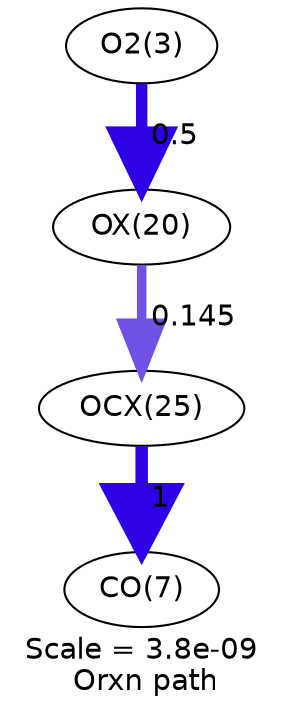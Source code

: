digraph reaction_paths {
center=1;
s4 -> s22[fontname="Helvetica", style="setlinewidth(5.48)", arrowsize=2.74, color="0.7, 1, 0.9"
, label=" 0.5"];
s22 -> s27[fontname="Helvetica", style="setlinewidth(4.54)", arrowsize=2.27, color="0.7, 0.645, 0.9"
, label=" 0.145"];
s27 -> s8[fontname="Helvetica", style="setlinewidth(6)", arrowsize=3, color="0.7, 1.5, 0.9"
, label=" 1"];
s4 [ fontname="Helvetica", label="O2(3)"];
s8 [ fontname="Helvetica", label="CO(7)"];
s22 [ fontname="Helvetica", label="OX(20)"];
s27 [ fontname="Helvetica", label="OCX(25)"];
 label = "Scale = 3.8e-09\l Orxn path";
 fontname = "Helvetica";
}
